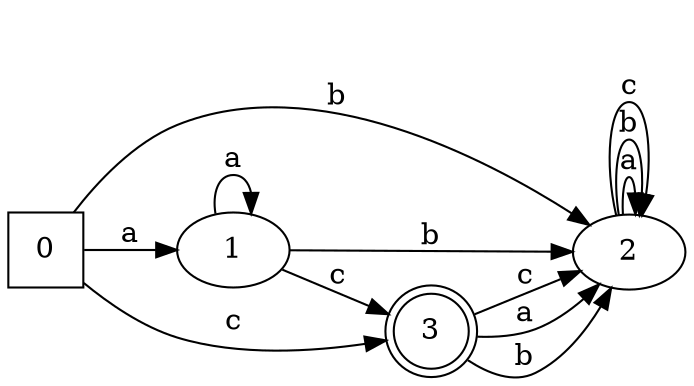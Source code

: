 digraph G {
	rankdir=LR;
	0->1[ label=a ];
	0->2[ label=b ];
	0->3[ label=c ];
	1->1[ label=a ];
	1->2[ label=b ];
	1->3[ label=c ];
	2->2[ label=a ];
	2->2[ label=b ];
	2->2[ label=c ];
	3->2[ label=a ];
	3->2[ label=b ];
	3->2[ label=c ];
	0 [ shape=square ];
	1;
	2;
	3 [ shape=doublecircle ];

}

